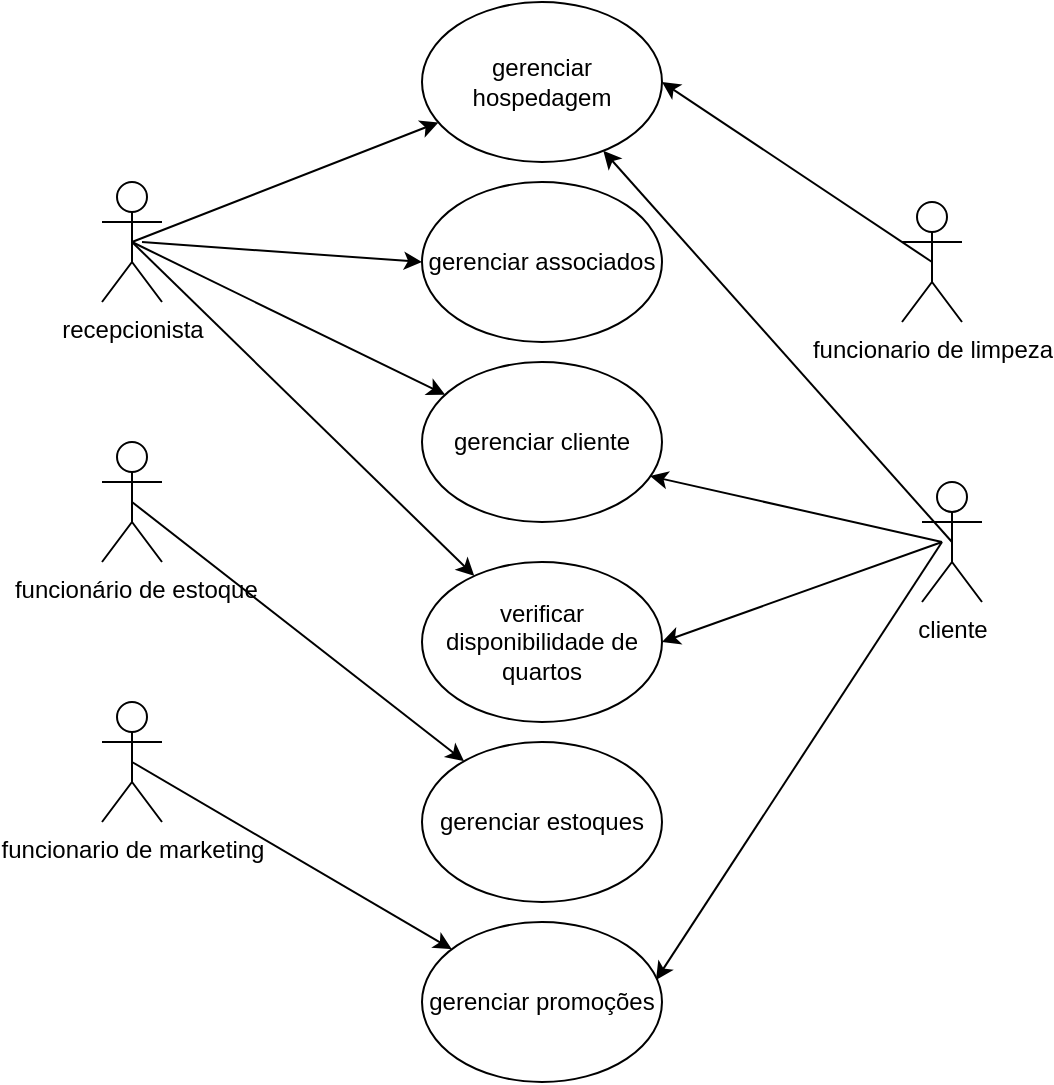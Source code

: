 <mxfile version="26.1.0" pages="7">
  <diagram name="Página-1" id="EpT8Aosr2LsyyhWnhqXl">
    <mxGraphModel dx="1436" dy="772" grid="1" gridSize="10" guides="1" tooltips="1" connect="1" arrows="1" fold="1" page="1" pageScale="1" pageWidth="827" pageHeight="1169" math="0" shadow="0">
      <root>
        <mxCell id="0" />
        <mxCell id="1" parent="0" />
        <mxCell id="xgltXmY7dRwQdFkMqPOD-1" value="&lt;font style=&quot;vertical-align: inherit;&quot;&gt;&lt;font style=&quot;vertical-align: inherit;&quot;&gt;verificar disponibilidade de quartos&lt;/font&gt;&lt;/font&gt;" style="ellipse;whiteSpace=wrap;html=1;" vertex="1" parent="1">
          <mxGeometry x="330" y="400" width="120" height="80" as="geometry" />
        </mxCell>
        <mxCell id="xgltXmY7dRwQdFkMqPOD-2" value="&lt;font style=&quot;vertical-align: inherit;&quot;&gt;&lt;font style=&quot;vertical-align: inherit;&quot;&gt;gerenciar promoções&lt;/font&gt;&lt;/font&gt;" style="ellipse;whiteSpace=wrap;html=1;" vertex="1" parent="1">
          <mxGeometry x="330" y="580" width="120" height="80" as="geometry" />
        </mxCell>
        <mxCell id="xgltXmY7dRwQdFkMqPOD-3" value="&lt;font style=&quot;vertical-align: inherit;&quot;&gt;&lt;font style=&quot;vertical-align: inherit;&quot;&gt;gerenciar estoques&lt;/font&gt;&lt;/font&gt;" style="ellipse;whiteSpace=wrap;html=1;" vertex="1" parent="1">
          <mxGeometry x="330" y="490" width="120" height="80" as="geometry" />
        </mxCell>
        <mxCell id="xgltXmY7dRwQdFkMqPOD-4" value="&lt;font style=&quot;vertical-align: inherit;&quot;&gt;&lt;font style=&quot;vertical-align: inherit;&quot;&gt;gerenciar cliente&lt;/font&gt;&lt;/font&gt;" style="ellipse;whiteSpace=wrap;html=1;" vertex="1" parent="1">
          <mxGeometry x="330" y="300" width="120" height="80" as="geometry" />
        </mxCell>
        <mxCell id="xgltXmY7dRwQdFkMqPOD-5" value="&lt;font style=&quot;vertical-align: inherit;&quot;&gt;&lt;font style=&quot;vertical-align: inherit;&quot;&gt;gerenciar associados&lt;/font&gt;&lt;/font&gt;" style="ellipse;whiteSpace=wrap;html=1;" vertex="1" parent="1">
          <mxGeometry x="330" y="210" width="120" height="80" as="geometry" />
        </mxCell>
        <mxCell id="xgltXmY7dRwQdFkMqPOD-6" value="&lt;font style=&quot;vertical-align: inherit;&quot;&gt;&lt;font style=&quot;vertical-align: inherit;&quot;&gt;gerenciar hospedagem&lt;/font&gt;&lt;/font&gt;" style="ellipse;whiteSpace=wrap;html=1;" vertex="1" parent="1">
          <mxGeometry x="330" y="120" width="120" height="80" as="geometry" />
        </mxCell>
        <mxCell id="xgltXmY7dRwQdFkMqPOD-7" value="&lt;font style=&quot;vertical-align: inherit;&quot;&gt;&lt;font style=&quot;vertical-align: inherit;&quot;&gt;cliente&lt;/font&gt;&lt;/font&gt;" style="shape=umlActor;verticalLabelPosition=bottom;verticalAlign=top;html=1;outlineConnect=0;" vertex="1" parent="1">
          <mxGeometry x="580" y="360" width="30" height="60" as="geometry" />
        </mxCell>
        <mxCell id="xgltXmY7dRwQdFkMqPOD-8" value="&lt;font style=&quot;vertical-align: inherit;&quot;&gt;&lt;font style=&quot;vertical-align: inherit;&quot;&gt;funcionario de limpeza&lt;/font&gt;&lt;/font&gt;" style="shape=umlActor;verticalLabelPosition=bottom;verticalAlign=top;html=1;outlineConnect=0;" vertex="1" parent="1">
          <mxGeometry x="570" y="220" width="30" height="60" as="geometry" />
        </mxCell>
        <mxCell id="xgltXmY7dRwQdFkMqPOD-9" value="&lt;font style=&quot;vertical-align: inherit;&quot;&gt;&lt;font style=&quot;vertical-align: inherit;&quot;&gt;funcionario de marketing&lt;/font&gt;&lt;/font&gt;" style="shape=umlActor;verticalLabelPosition=bottom;verticalAlign=top;html=1;outlineConnect=0;" vertex="1" parent="1">
          <mxGeometry x="170" y="470" width="30" height="60" as="geometry" />
        </mxCell>
        <mxCell id="xgltXmY7dRwQdFkMqPOD-10" value="&lt;font style=&quot;vertical-align: inherit;&quot;&gt;&lt;font style=&quot;vertical-align: inherit;&quot;&gt;&lt;font style=&quot;vertical-align: inherit;&quot;&gt;&lt;font style=&quot;vertical-align: inherit;&quot;&gt;&amp;nbsp;funcionário de estoque&lt;/font&gt;&lt;/font&gt;&lt;/font&gt;&lt;/font&gt;" style="shape=umlActor;verticalLabelPosition=bottom;verticalAlign=top;html=1;outlineConnect=0;" vertex="1" parent="1">
          <mxGeometry x="170" y="340" width="30" height="60" as="geometry" />
        </mxCell>
        <mxCell id="xgltXmY7dRwQdFkMqPOD-11" value="&lt;font style=&quot;vertical-align: inherit;&quot;&gt;&lt;font style=&quot;vertical-align: inherit;&quot;&gt;&lt;font style=&quot;vertical-align: inherit;&quot;&gt;&lt;font style=&quot;vertical-align: inherit;&quot;&gt;recepcionista&lt;/font&gt;&lt;/font&gt;&lt;/font&gt;&lt;/font&gt;" style="shape=umlActor;verticalLabelPosition=bottom;verticalAlign=top;html=1;outlineConnect=0;" vertex="1" parent="1">
          <mxGeometry x="170" y="210" width="30" height="60" as="geometry" />
        </mxCell>
        <mxCell id="xgltXmY7dRwQdFkMqPOD-15" value="" style="endArrow=classic;html=1;rounded=0;exitX=0.5;exitY=0.5;exitDx=0;exitDy=0;exitPerimeter=0;" edge="1" parent="1" source="xgltXmY7dRwQdFkMqPOD-11" target="xgltXmY7dRwQdFkMqPOD-6">
          <mxGeometry width="50" height="50" relative="1" as="geometry">
            <mxPoint x="190" y="240" as="sourcePoint" />
            <mxPoint x="240" y="190" as="targetPoint" />
          </mxGeometry>
        </mxCell>
        <mxCell id="xgltXmY7dRwQdFkMqPOD-16" value="" style="endArrow=classic;html=1;rounded=0;entryX=0;entryY=0.5;entryDx=0;entryDy=0;" edge="1" parent="1" target="xgltXmY7dRwQdFkMqPOD-5">
          <mxGeometry width="50" height="50" relative="1" as="geometry">
            <mxPoint x="190" y="240" as="sourcePoint" />
            <mxPoint x="250" y="210" as="targetPoint" />
          </mxGeometry>
        </mxCell>
        <mxCell id="xgltXmY7dRwQdFkMqPOD-17" value="" style="endArrow=classic;html=1;rounded=0;exitX=0.5;exitY=0.5;exitDx=0;exitDy=0;exitPerimeter=0;" edge="1" parent="1" source="xgltXmY7dRwQdFkMqPOD-11" target="xgltXmY7dRwQdFkMqPOD-4">
          <mxGeometry width="50" height="50" relative="1" as="geometry">
            <mxPoint x="200" y="290" as="sourcePoint" />
            <mxPoint x="270.711" y="240" as="targetPoint" />
          </mxGeometry>
        </mxCell>
        <mxCell id="xgltXmY7dRwQdFkMqPOD-18" value="" style="endArrow=classic;html=1;rounded=0;" edge="1" parent="1" target="xgltXmY7dRwQdFkMqPOD-1">
          <mxGeometry width="50" height="50" relative="1" as="geometry">
            <mxPoint x="185" y="240" as="sourcePoint" />
            <mxPoint x="240" y="190" as="targetPoint" />
          </mxGeometry>
        </mxCell>
        <mxCell id="xgltXmY7dRwQdFkMqPOD-19" value="" style="endArrow=classic;html=1;rounded=0;exitX=0.5;exitY=0.5;exitDx=0;exitDy=0;exitPerimeter=0;" edge="1" parent="1" source="xgltXmY7dRwQdFkMqPOD-10" target="xgltXmY7dRwQdFkMqPOD-3">
          <mxGeometry width="50" height="50" relative="1" as="geometry">
            <mxPoint x="190" y="380" as="sourcePoint" />
            <mxPoint x="240" y="330" as="targetPoint" />
          </mxGeometry>
        </mxCell>
        <mxCell id="xgltXmY7dRwQdFkMqPOD-20" value="" style="endArrow=classic;html=1;rounded=0;exitX=0.5;exitY=0.5;exitDx=0;exitDy=0;exitPerimeter=0;" edge="1" parent="1" source="xgltXmY7dRwQdFkMqPOD-9" target="xgltXmY7dRwQdFkMqPOD-2">
          <mxGeometry width="50" height="50" relative="1" as="geometry">
            <mxPoint x="220" y="520" as="sourcePoint" />
            <mxPoint x="270" y="470" as="targetPoint" />
          </mxGeometry>
        </mxCell>
        <mxCell id="xgltXmY7dRwQdFkMqPOD-21" value="" style="endArrow=classic;html=1;rounded=0;entryX=1;entryY=0.5;entryDx=0;entryDy=0;exitX=0.5;exitY=0.5;exitDx=0;exitDy=0;exitPerimeter=0;" edge="1" parent="1" source="xgltXmY7dRwQdFkMqPOD-8" target="xgltXmY7dRwQdFkMqPOD-6">
          <mxGeometry width="50" height="50" relative="1" as="geometry">
            <mxPoint x="560" y="250" as="sourcePoint" />
            <mxPoint x="610" y="200" as="targetPoint" />
          </mxGeometry>
        </mxCell>
        <mxCell id="xgltXmY7dRwQdFkMqPOD-22" value="" style="endArrow=classic;html=1;rounded=0;exitX=0.5;exitY=0.5;exitDx=0;exitDy=0;exitPerimeter=0;" edge="1" parent="1" source="xgltXmY7dRwQdFkMqPOD-7" target="xgltXmY7dRwQdFkMqPOD-6">
          <mxGeometry width="50" height="50" relative="1" as="geometry">
            <mxPoint x="560" y="390" as="sourcePoint" />
            <mxPoint x="610" y="340" as="targetPoint" />
          </mxGeometry>
        </mxCell>
        <mxCell id="xgltXmY7dRwQdFkMqPOD-23" value="" style="endArrow=classic;html=1;rounded=0;entryX=0.95;entryY=0.713;entryDx=0;entryDy=0;entryPerimeter=0;" edge="1" parent="1" target="xgltXmY7dRwQdFkMqPOD-4">
          <mxGeometry width="50" height="50" relative="1" as="geometry">
            <mxPoint x="590" y="390" as="sourcePoint" />
            <mxPoint x="630" y="360" as="targetPoint" />
          </mxGeometry>
        </mxCell>
        <mxCell id="xgltXmY7dRwQdFkMqPOD-24" value="" style="endArrow=classic;html=1;rounded=0;entryX=1;entryY=0.5;entryDx=0;entryDy=0;" edge="1" parent="1" target="xgltXmY7dRwQdFkMqPOD-1">
          <mxGeometry width="50" height="50" relative="1" as="geometry">
            <mxPoint x="590" y="390" as="sourcePoint" />
            <mxPoint x="610" y="370" as="targetPoint" />
          </mxGeometry>
        </mxCell>
        <mxCell id="xgltXmY7dRwQdFkMqPOD-25" value="" style="endArrow=classic;html=1;rounded=0;entryX=0.975;entryY=0.363;entryDx=0;entryDy=0;entryPerimeter=0;" edge="1" parent="1" target="xgltXmY7dRwQdFkMqPOD-2">
          <mxGeometry width="50" height="50" relative="1" as="geometry">
            <mxPoint x="590" y="390" as="sourcePoint" />
            <mxPoint x="590" y="420" as="targetPoint" />
          </mxGeometry>
        </mxCell>
      </root>
    </mxGraphModel>
  </diagram>
  <diagram id="FOmZim0WAVmZmSkRWXHu" name="Página-2">
    <mxGraphModel dx="1434" dy="772" grid="1" gridSize="10" guides="1" tooltips="1" connect="1" arrows="1" fold="1" page="1" pageScale="1" pageWidth="827" pageHeight="1169" math="0" shadow="0">
      <root>
        <mxCell id="0" />
        <mxCell id="1" parent="0" />
        <mxCell id="WOlz_LaAoplOIxwMCbBx-1" value="Hotel" style="swimlane;fontStyle=0;childLayout=stackLayout;horizontal=1;startSize=26;fillColor=none;horizontalStack=0;resizeParent=1;resizeParentMax=0;resizeLast=0;collapsible=1;marginBottom=0;whiteSpace=wrap;html=1;" vertex="1" parent="1">
          <mxGeometry x="60" y="710" width="140" height="52" as="geometry" />
        </mxCell>
        <mxCell id="WOlz_LaAoplOIxwMCbBx-3" value="Nome: string" style="text;strokeColor=none;fillColor=none;align=left;verticalAlign=top;spacingLeft=4;spacingRight=4;overflow=hidden;rotatable=0;points=[[0,0.5],[1,0.5]];portConstraint=eastwest;whiteSpace=wrap;html=1;" vertex="1" parent="WOlz_LaAoplOIxwMCbBx-1">
          <mxGeometry y="26" width="140" height="26" as="geometry" />
        </mxCell>
        <mxCell id="WOlz_LaAoplOIxwMCbBx-6" value="telefone" style="swimlane;fontStyle=0;childLayout=stackLayout;horizontal=1;startSize=26;fillColor=none;horizontalStack=0;resizeParent=1;resizeParentMax=0;resizeLast=0;collapsible=1;marginBottom=0;whiteSpace=wrap;html=1;" vertex="1" parent="1">
          <mxGeometry x="290" y="600" width="140" height="78" as="geometry" />
        </mxCell>
        <mxCell id="WOlz_LaAoplOIxwMCbBx-7" value="DDD: string" style="text;strokeColor=none;fillColor=none;align=left;verticalAlign=top;spacingLeft=4;spacingRight=4;overflow=hidden;rotatable=0;points=[[0,0.5],[1,0.5]];portConstraint=eastwest;whiteSpace=wrap;html=1;" vertex="1" parent="WOlz_LaAoplOIxwMCbBx-6">
          <mxGeometry y="26" width="140" height="26" as="geometry" />
        </mxCell>
        <mxCell id="WOlz_LaAoplOIxwMCbBx-8" value="numero: string" style="text;strokeColor=none;fillColor=none;align=left;verticalAlign=top;spacingLeft=4;spacingRight=4;overflow=hidden;rotatable=0;points=[[0,0.5],[1,0.5]];portConstraint=eastwest;whiteSpace=wrap;html=1;" vertex="1" parent="WOlz_LaAoplOIxwMCbBx-6">
          <mxGeometry y="52" width="140" height="26" as="geometry" />
        </mxCell>
        <mxCell id="WOlz_LaAoplOIxwMCbBx-10" value="pessoa" style="swimlane;fontStyle=0;childLayout=stackLayout;horizontal=1;startSize=26;fillColor=none;horizontalStack=0;resizeParent=1;resizeParentMax=0;resizeLast=0;collapsible=1;marginBottom=0;whiteSpace=wrap;html=1;" vertex="1" parent="1">
          <mxGeometry x="290" y="740" width="140" height="78" as="geometry" />
        </mxCell>
        <mxCell id="WOlz_LaAoplOIxwMCbBx-11" value="nome: string" style="text;strokeColor=none;fillColor=none;align=left;verticalAlign=top;spacingLeft=4;spacingRight=4;overflow=hidden;rotatable=0;points=[[0,0.5],[1,0.5]];portConstraint=eastwest;whiteSpace=wrap;html=1;" vertex="1" parent="WOlz_LaAoplOIxwMCbBx-10">
          <mxGeometry y="26" width="140" height="26" as="geometry" />
        </mxCell>
        <mxCell id="WOlz_LaAoplOIxwMCbBx-12" value="rg: string" style="text;strokeColor=none;fillColor=none;align=left;verticalAlign=top;spacingLeft=4;spacingRight=4;overflow=hidden;rotatable=0;points=[[0,0.5],[1,0.5]];portConstraint=eastwest;whiteSpace=wrap;html=1;" vertex="1" parent="WOlz_LaAoplOIxwMCbBx-10">
          <mxGeometry y="52" width="140" height="26" as="geometry" />
        </mxCell>
        <mxCell id="WOlz_LaAoplOIxwMCbBx-14" value="" style="endArrow=diamondThin;endFill=0;endSize=24;html=1;rounded=0;exitX=0.721;exitY=1.077;exitDx=0;exitDy=0;exitPerimeter=0;" edge="1" parent="1" source="WOlz_LaAoplOIxwMCbBx-3">
          <mxGeometry width="160" relative="1" as="geometry">
            <mxPoint x="130" y="817" as="sourcePoint" />
            <mxPoint x="290" y="817" as="targetPoint" />
          </mxGeometry>
        </mxCell>
        <mxCell id="WOlz_LaAoplOIxwMCbBx-15" value="1" style="endArrow=open;html=1;endSize=12;startArrow=diamondThin;startSize=14;startFill=0;edgeStyle=orthogonalEdgeStyle;align=left;verticalAlign=bottom;rounded=0;exitX=1;exitY=0;exitDx=0;exitDy=0;entryX=-0.007;entryY=0.154;entryDx=0;entryDy=0;entryPerimeter=0;" edge="1" parent="1" source="WOlz_LaAoplOIxwMCbBx-1" target="WOlz_LaAoplOIxwMCbBx-8">
          <mxGeometry x="-1" y="3" relative="1" as="geometry">
            <mxPoint x="110" y="678" as="sourcePoint" />
            <mxPoint x="270" y="678" as="targetPoint" />
            <Array as="points">
              <mxPoint x="200" y="656" />
            </Array>
          </mxGeometry>
        </mxCell>
        <mxCell id="WOlz_LaAoplOIxwMCbBx-16" value="" style="endArrow=diamondThin;endFill=0;endSize=24;html=1;rounded=0;entryX=0.5;entryY=0;entryDx=0;entryDy=0;" edge="1" parent="1" source="WOlz_LaAoplOIxwMCbBx-8" target="WOlz_LaAoplOIxwMCbBx-10">
          <mxGeometry width="160" relative="1" as="geometry">
            <mxPoint x="330" y="700" as="sourcePoint" />
            <mxPoint x="490" y="700" as="targetPoint" />
          </mxGeometry>
        </mxCell>
        <mxCell id="WOlz_LaAoplOIxwMCbBx-22" value="endereço" style="swimlane;fontStyle=0;childLayout=stackLayout;horizontal=1;startSize=26;fillColor=none;horizontalStack=0;resizeParent=1;resizeParentMax=0;resizeLast=0;collapsible=1;marginBottom=0;whiteSpace=wrap;html=1;" vertex="1" parent="1">
          <mxGeometry x="570" y="660" width="140" height="210" as="geometry" />
        </mxCell>
        <mxCell id="WOlz_LaAoplOIxwMCbBx-23" value="numero" style="text;strokeColor=none;fillColor=none;align=left;verticalAlign=top;spacingLeft=4;spacingRight=4;overflow=hidden;rotatable=0;points=[[0,0.5],[1,0.5]];portConstraint=eastwest;whiteSpace=wrap;html=1;" vertex="1" parent="WOlz_LaAoplOIxwMCbBx-22">
          <mxGeometry y="26" width="140" height="26" as="geometry" />
        </mxCell>
        <mxCell id="WOlz_LaAoplOIxwMCbBx-24" value="complemento" style="text;strokeColor=none;fillColor=none;align=left;verticalAlign=top;spacingLeft=4;spacingRight=4;overflow=hidden;rotatable=0;points=[[0,0.5],[1,0.5]];portConstraint=eastwest;whiteSpace=wrap;html=1;" vertex="1" parent="WOlz_LaAoplOIxwMCbBx-22">
          <mxGeometry y="52" width="140" height="26" as="geometry" />
        </mxCell>
        <mxCell id="WOlz_LaAoplOIxwMCbBx-25" value="bairro&lt;br&gt;&lt;br&gt;cidade&lt;br&gt;&lt;br&gt;cep" style="text;strokeColor=none;fillColor=none;align=left;verticalAlign=top;spacingLeft=4;spacingRight=4;overflow=hidden;rotatable=0;points=[[0,0.5],[1,0.5]];portConstraint=eastwest;whiteSpace=wrap;html=1;" vertex="1" parent="WOlz_LaAoplOIxwMCbBx-22">
          <mxGeometry y="78" width="140" height="132" as="geometry" />
        </mxCell>
        <mxCell id="WOlz_LaAoplOIxwMCbBx-28" value="" style="endArrow=diamondThin;endFill=0;endSize=24;html=1;rounded=0;exitX=-0.029;exitY=0.303;exitDx=0;exitDy=0;exitPerimeter=0;entryX=1;entryY=0.383;entryDx=0;entryDy=0;entryPerimeter=0;" edge="1" parent="1" source="WOlz_LaAoplOIxwMCbBx-25" target="WOlz_LaAoplOIxwMCbBx-11">
          <mxGeometry width="160" relative="1" as="geometry">
            <mxPoint x="430" y="860" as="sourcePoint" />
            <mxPoint x="440" y="780" as="targetPoint" />
          </mxGeometry>
        </mxCell>
        <mxCell id="WOlz_LaAoplOIxwMCbBx-30" value="1" style="endArrow=open;html=1;endSize=12;startArrow=diamondThin;startSize=14;startFill=0;edgeStyle=orthogonalEdgeStyle;align=left;verticalAlign=bottom;rounded=0;entryX=0.25;entryY=0;entryDx=0;entryDy=0;" edge="1" parent="1" target="WOlz_LaAoplOIxwMCbBx-22">
          <mxGeometry x="-1" y="3" relative="1" as="geometry">
            <mxPoint x="110" y="700" as="sourcePoint" />
            <mxPoint x="620" y="520" as="targetPoint" />
            <Array as="points">
              <mxPoint x="110" y="440" />
              <mxPoint x="605" y="440" />
            </Array>
          </mxGeometry>
        </mxCell>
        <mxCell id="WOlz_LaAoplOIxwMCbBx-31" value="cliente" style="swimlane;fontStyle=0;childLayout=stackLayout;horizontal=1;startSize=26;fillColor=none;horizontalStack=0;resizeParent=1;resizeParentMax=0;resizeLast=0;collapsible=1;marginBottom=0;whiteSpace=wrap;html=1;" vertex="1" parent="1">
          <mxGeometry x="60" y="922" width="290" height="80" as="geometry" />
        </mxCell>
        <mxCell id="WOlz_LaAoplOIxwMCbBx-32" value="quantidade ocupações:int" style="text;strokeColor=none;fillColor=none;align=left;verticalAlign=top;spacingLeft=4;spacingRight=4;overflow=hidden;rotatable=0;points=[[0,0.5],[1,0.5]];portConstraint=eastwest;whiteSpace=wrap;html=1;" vertex="1" parent="WOlz_LaAoplOIxwMCbBx-31">
          <mxGeometry y="26" width="290" height="26" as="geometry" />
        </mxCell>
        <mxCell id="WOlz_LaAoplOIxwMCbBx-34" value="calcular ocupações( reserva: list &amp;lt;reserva&amp;gt;): int" style="text;strokeColor=none;fillColor=none;align=left;verticalAlign=top;spacingLeft=4;spacingRight=4;overflow=hidden;rotatable=0;points=[[0,0.5],[1,0.5]];portConstraint=eastwest;whiteSpace=wrap;html=1;" vertex="1" parent="WOlz_LaAoplOIxwMCbBx-31">
          <mxGeometry y="52" width="290" height="28" as="geometry" />
        </mxCell>
        <mxCell id="WOlz_LaAoplOIxwMCbBx-35" value="funcionario" style="swimlane;fontStyle=0;childLayout=stackLayout;horizontal=1;startSize=26;fillColor=none;horizontalStack=0;resizeParent=1;resizeParentMax=0;resizeLast=0;collapsible=1;marginBottom=0;whiteSpace=wrap;html=1;" vertex="1" parent="1">
          <mxGeometry x="450" y="922" width="140" height="52" as="geometry" />
        </mxCell>
        <mxCell id="WOlz_LaAoplOIxwMCbBx-36" value="setor: string" style="text;strokeColor=none;fillColor=none;align=left;verticalAlign=top;spacingLeft=4;spacingRight=4;overflow=hidden;rotatable=0;points=[[0,0.5],[1,0.5]];portConstraint=eastwest;whiteSpace=wrap;html=1;" vertex="1" parent="WOlz_LaAoplOIxwMCbBx-35">
          <mxGeometry y="26" width="140" height="26" as="geometry" />
        </mxCell>
        <mxCell id="WOlz_LaAoplOIxwMCbBx-42" value="" style="strokeWidth=2;html=1;shape=mxgraph.flowchart.annotation_2;align=left;labelPosition=right;pointerEvents=1;rotation=90;" vertex="1" parent="1">
          <mxGeometry x="307.27" y="728.53" width="104.1" height="282.94" as="geometry" />
        </mxCell>
        <mxCell id="WOlz_LaAoplOIxwMCbBx-43" value="reserva" style="swimlane;fontStyle=0;childLayout=stackLayout;horizontal=1;startSize=26;fillColor=none;horizontalStack=0;resizeParent=1;resizeParentMax=0;resizeLast=0;collapsible=1;marginBottom=0;whiteSpace=wrap;html=1;" vertex="1" parent="1">
          <mxGeometry x="135" y="1110" width="140" height="52" as="geometry" />
        </mxCell>
        <mxCell id="WOlz_LaAoplOIxwMCbBx-44" value="data: date" style="text;strokeColor=none;fillColor=none;align=left;verticalAlign=top;spacingLeft=4;spacingRight=4;overflow=hidden;rotatable=0;points=[[0,0.5],[1,0.5]];portConstraint=eastwest;whiteSpace=wrap;html=1;" vertex="1" parent="WOlz_LaAoplOIxwMCbBx-43">
          <mxGeometry y="26" width="140" height="26" as="geometry" />
        </mxCell>
        <mxCell id="WOlz_LaAoplOIxwMCbBx-47" value="quarto" style="swimlane;fontStyle=0;childLayout=stackLayout;horizontal=1;startSize=26;fillColor=none;horizontalStack=0;resizeParent=1;resizeParentMax=0;resizeLast=0;collapsible=1;marginBottom=0;whiteSpace=wrap;html=1;" vertex="1" parent="1">
          <mxGeometry x="410" y="1080" width="160" height="104" as="geometry" />
        </mxCell>
        <mxCell id="WOlz_LaAoplOIxwMCbBx-48" value="tipo: string" style="text;strokeColor=none;fillColor=none;align=left;verticalAlign=top;spacingLeft=4;spacingRight=4;overflow=hidden;rotatable=0;points=[[0,0.5],[1,0.5]];portConstraint=eastwest;whiteSpace=wrap;html=1;" vertex="1" parent="WOlz_LaAoplOIxwMCbBx-47">
          <mxGeometry y="26" width="160" height="26" as="geometry" />
        </mxCell>
        <mxCell id="WOlz_LaAoplOIxwMCbBx-49" value="esta ocupado: boolean" style="text;strokeColor=none;fillColor=none;align=left;verticalAlign=top;spacingLeft=4;spacingRight=4;overflow=hidden;rotatable=0;points=[[0,0.5],[1,0.5]];portConstraint=eastwest;whiteSpace=wrap;html=1;" vertex="1" parent="WOlz_LaAoplOIxwMCbBx-47">
          <mxGeometry y="52" width="160" height="26" as="geometry" />
        </mxCell>
        <mxCell id="WOlz_LaAoplOIxwMCbBx-50" value="numero do quarto: string" style="text;strokeColor=none;fillColor=none;align=left;verticalAlign=top;spacingLeft=4;spacingRight=4;overflow=hidden;rotatable=0;points=[[0,0.5],[1,0.5]];portConstraint=eastwest;whiteSpace=wrap;html=1;" vertex="1" parent="WOlz_LaAoplOIxwMCbBx-47">
          <mxGeometry y="78" width="160" height="26" as="geometry" />
        </mxCell>
        <mxCell id="WOlz_LaAoplOIxwMCbBx-51" value="cama" style="swimlane;fontStyle=0;childLayout=stackLayout;horizontal=1;startSize=26;fillColor=none;horizontalStack=0;resizeParent=1;resizeParentMax=0;resizeLast=0;collapsible=1;marginBottom=0;whiteSpace=wrap;html=1;" vertex="1" parent="1">
          <mxGeometry x="630" y="1006" width="140" height="52" as="geometry" />
        </mxCell>
        <mxCell id="WOlz_LaAoplOIxwMCbBx-52" value="tipo: string" style="text;strokeColor=none;fillColor=none;align=left;verticalAlign=top;spacingLeft=4;spacingRight=4;overflow=hidden;rotatable=0;points=[[0,0.5],[1,0.5]];portConstraint=eastwest;whiteSpace=wrap;html=1;" vertex="1" parent="WOlz_LaAoplOIxwMCbBx-51">
          <mxGeometry y="26" width="140" height="26" as="geometry" />
        </mxCell>
        <mxCell id="WOlz_LaAoplOIxwMCbBx-55" value="" style="endArrow=none;html=1;rounded=0;entryX=0.483;entryY=1.071;entryDx=0;entryDy=0;entryPerimeter=0;" edge="1" parent="1" target="WOlz_LaAoplOIxwMCbBx-34">
          <mxGeometry width="50" height="50" relative="1" as="geometry">
            <mxPoint x="200" y="1110" as="sourcePoint" />
            <mxPoint x="250" y="1060" as="targetPoint" />
          </mxGeometry>
        </mxCell>
        <mxCell id="WOlz_LaAoplOIxwMCbBx-56" value="" style="endArrow=none;html=1;rounded=0;entryX=0.257;entryY=1.192;entryDx=0;entryDy=0;entryPerimeter=0;" edge="1" parent="1" target="WOlz_LaAoplOIxwMCbBx-36">
          <mxGeometry width="50" height="50" relative="1" as="geometry">
            <mxPoint x="200" y="1110" as="sourcePoint" />
            <mxPoint x="250" y="1060" as="targetPoint" />
          </mxGeometry>
        </mxCell>
        <mxCell id="WOlz_LaAoplOIxwMCbBx-57" value="" style="endArrow=open;endFill=1;endSize=12;html=1;rounded=0;" edge="1" parent="1">
          <mxGeometry width="160" relative="1" as="geometry">
            <mxPoint x="270" y="1140" as="sourcePoint" />
            <mxPoint x="410" y="1140" as="targetPoint" />
          </mxGeometry>
        </mxCell>
        <mxCell id="WOlz_LaAoplOIxwMCbBx-58" value="1" style="endArrow=open;html=1;endSize=12;startArrow=diamondThin;startSize=14;startFill=0;edgeStyle=orthogonalEdgeStyle;align=left;verticalAlign=bottom;rounded=0;entryX=0.643;entryY=1.154;entryDx=0;entryDy=0;entryPerimeter=0;" edge="1" parent="1" target="WOlz_LaAoplOIxwMCbBx-52">
          <mxGeometry x="-1" y="3" relative="1" as="geometry">
            <mxPoint x="570" y="1140" as="sourcePoint" />
            <mxPoint x="730" y="1140" as="targetPoint" />
            <Array as="points">
              <mxPoint x="700" y="1140" />
              <mxPoint x="700" y="1080" />
              <mxPoint x="720" y="1080" />
            </Array>
          </mxGeometry>
        </mxCell>
        <mxCell id="WOlz_LaAoplOIxwMCbBx-60" value="1" style="endArrow=open;html=1;endSize=12;startArrow=diamondThin;startSize=14;startFill=1;edgeStyle=orthogonalEdgeStyle;align=left;verticalAlign=bottom;rounded=0;entryX=0;entryY=0.5;entryDx=0;entryDy=0;" edge="1" parent="1" target="WOlz_LaAoplOIxwMCbBx-44">
          <mxGeometry x="-1" y="3" relative="1" as="geometry">
            <mxPoint x="50" y="740" as="sourcePoint" />
            <mxPoint x="190" y="1220" as="targetPoint" />
            <Array as="points">
              <mxPoint x="50" y="741" />
              <mxPoint x="31" y="741" />
              <mxPoint x="31" y="1149" />
            </Array>
          </mxGeometry>
        </mxCell>
      </root>
    </mxGraphModel>
  </diagram>
  <diagram id="EcgVOhdQ4wKENzM1XVp5" name="Página-3">
    <mxGraphModel dx="2261" dy="772" grid="1" gridSize="10" guides="1" tooltips="1" connect="1" arrows="1" fold="1" page="1" pageScale="1" pageWidth="827" pageHeight="1169" math="0" shadow="0">
      <root>
        <mxCell id="0" />
        <mxCell id="1" parent="0" />
        <mxCell id="imREqpdqiX9NeWrvD4KG-60" value="" style="group;labelBackgroundColor=none;fontColor=#393C56;" vertex="1" connectable="0" parent="1">
          <mxGeometry x="-130" y="40" width="870" height="510" as="geometry" />
        </mxCell>
        <mxCell id="imREqpdqiX9NeWrvD4KG-1" value="secretaria" style="shape=umlActor;verticalLabelPosition=bottom;verticalAlign=top;html=1;outlineConnect=0;labelBackgroundColor=none;fillColor=#F2CC8F;strokeColor=#E07A5F;fontColor=#393C56;" vertex="1" parent="imREqpdqiX9NeWrvD4KG-60">
          <mxGeometry y="13.077" width="43.866" height="78.462" as="geometry" />
        </mxCell>
        <mxCell id="imREqpdqiX9NeWrvD4KG-2" value="" style="endArrow=none;dashed=1;html=1;rounded=0;labelBackgroundColor=none;strokeColor=#E07A5F;fontColor=default;" edge="1" parent="imREqpdqiX9NeWrvD4KG-60">
          <mxGeometry width="50" height="50" relative="1" as="geometry">
            <mxPoint x="14.622" y="156.923" as="sourcePoint" />
            <mxPoint x="14.622" y="117.692" as="targetPoint" />
          </mxGeometry>
        </mxCell>
        <mxCell id="imREqpdqiX9NeWrvD4KG-3" value="" style="swimlane;startSize=0;labelBackgroundColor=none;fillColor=#F2CC8F;strokeColor=#E07A5F;fontColor=#393C56;" vertex="1" parent="imREqpdqiX9NeWrvD4KG-60">
          <mxGeometry x="14.622" y="156.923" width="14.622" height="261.538" as="geometry" />
        </mxCell>
        <mxCell id="imREqpdqiX9NeWrvD4KG-4" value="" style="endArrow=classic;html=1;rounded=0;labelBackgroundColor=none;strokeColor=#E07A5F;fontColor=default;" edge="1" parent="imREqpdqiX9NeWrvD4KG-60">
          <mxGeometry width="50" height="50" relative="1" as="geometry">
            <mxPoint x="29.244" y="156.923" as="sourcePoint" />
            <mxPoint x="219.328" y="156.923" as="targetPoint" />
          </mxGeometry>
        </mxCell>
        <mxCell id="imREqpdqiX9NeWrvD4KG-5" value="" style="endArrow=classic;html=1;rounded=0;entryX=0;entryY=0.25;entryDx=0;entryDy=0;labelBackgroundColor=none;strokeColor=#E07A5F;fontColor=default;" edge="1" parent="imREqpdqiX9NeWrvD4KG-60" target="imREqpdqiX9NeWrvD4KG-22">
          <mxGeometry width="50" height="50" relative="1" as="geometry">
            <mxPoint x="29.244" y="313.846" as="sourcePoint" />
            <mxPoint x="204.706" y="313.846" as="targetPoint" />
          </mxGeometry>
        </mxCell>
        <mxCell id="imREqpdqiX9NeWrvD4KG-6" value="" style="swimlane;startSize=0;labelBackgroundColor=none;fillColor=#F2CC8F;strokeColor=#E07A5F;fontColor=#393C56;" vertex="1" parent="imREqpdqiX9NeWrvD4KG-60">
          <mxGeometry x="219.328" y="156.923" width="14.622" height="117.692" as="geometry" />
        </mxCell>
        <mxCell id="imREqpdqiX9NeWrvD4KG-7" value="" style="endArrow=classic;html=1;rounded=0;labelBackgroundColor=none;strokeColor=#E07A5F;fontColor=default;" edge="1" parent="imREqpdqiX9NeWrvD4KG-60">
          <mxGeometry width="50" height="50" relative="1" as="geometry">
            <mxPoint x="233.95" y="183.077" as="sourcePoint" />
            <mxPoint x="409.412" y="183.077" as="targetPoint" />
            <Array as="points">
              <mxPoint x="321.681" y="183.077" />
            </Array>
          </mxGeometry>
        </mxCell>
        <mxCell id="imREqpdqiX9NeWrvD4KG-8" value="" style="swimlane;startSize=0;labelBackgroundColor=none;fillColor=#F2CC8F;strokeColor=#E07A5F;fontColor=#393C56;" vertex="1" parent="imREqpdqiX9NeWrvD4KG-60">
          <mxGeometry x="409.412" y="183.077" width="14.622" height="78.462" as="geometry" />
        </mxCell>
        <mxCell id="imREqpdqiX9NeWrvD4KG-9" value="" style="endArrow=none;dashed=1;html=1;rounded=0;exitX=1.4;exitY=0.889;exitDx=0;exitDy=0;exitPerimeter=0;labelBackgroundColor=none;strokeColor=#E07A5F;fontColor=default;" edge="1" parent="imREqpdqiX9NeWrvD4KG-60" source="imREqpdqiX9NeWrvD4KG-6">
          <mxGeometry width="50" height="50" relative="1" as="geometry">
            <mxPoint x="336.303" y="326.923" as="sourcePoint" />
            <mxPoint x="409.412" y="261.538" as="targetPoint" />
          </mxGeometry>
        </mxCell>
        <mxCell id="imREqpdqiX9NeWrvD4KG-10" value="" style="shape=umlBoundary;whiteSpace=wrap;html=1;labelBackgroundColor=none;fillColor=#F2CC8F;strokeColor=#E07A5F;fontColor=#393C56;" vertex="1" parent="imREqpdqiX9NeWrvD4KG-60">
          <mxGeometry x="175.462" width="73.109" height="52.308" as="geometry" />
        </mxCell>
        <mxCell id="imREqpdqiX9NeWrvD4KG-15" value="" style="endArrow=classic;html=1;rounded=0;exitX=1.2;exitY=0.383;exitDx=0;exitDy=0;exitPerimeter=0;entryX=0;entryY=0.25;entryDx=0;entryDy=0;labelBackgroundColor=none;strokeColor=#E07A5F;fontColor=default;" edge="1" parent="imREqpdqiX9NeWrvD4KG-60" source="imREqpdqiX9NeWrvD4KG-8" target="imREqpdqiX9NeWrvD4KG-29">
          <mxGeometry width="50" height="50" relative="1" as="geometry">
            <mxPoint x="555.63" y="274.615" as="sourcePoint" />
            <mxPoint x="628.739" y="209.231" as="targetPoint" />
          </mxGeometry>
        </mxCell>
        <mxCell id="imREqpdqiX9NeWrvD4KG-16" value="" style="endArrow=none;dashed=1;html=1;dashPattern=1 3;strokeWidth=2;rounded=0;exitX=1.2;exitY=0.867;exitDx=0;exitDy=0;exitPerimeter=0;entryX=0;entryY=1;entryDx=0;entryDy=0;labelBackgroundColor=none;strokeColor=#E07A5F;fontColor=default;" edge="1" parent="imREqpdqiX9NeWrvD4KG-60" source="imREqpdqiX9NeWrvD4KG-8" target="imREqpdqiX9NeWrvD4KG-29">
          <mxGeometry width="50" height="50" relative="1" as="geometry">
            <mxPoint x="555.63" y="313.846" as="sourcePoint" />
            <mxPoint x="628.739" y="248.462" as="targetPoint" />
          </mxGeometry>
        </mxCell>
        <mxCell id="imREqpdqiX9NeWrvD4KG-18" value="" style="endArrow=none;dashed=1;html=1;dashPattern=1 3;strokeWidth=2;rounded=0;labelBackgroundColor=none;strokeColor=#E07A5F;fontColor=default;" edge="1" parent="imREqpdqiX9NeWrvD4KG-60">
          <mxGeometry width="50" height="50" relative="1" as="geometry">
            <mxPoint x="810.782" y="196.154" as="sourcePoint" />
            <mxPoint x="810.782" y="143.846" as="targetPoint" />
          </mxGeometry>
        </mxCell>
        <mxCell id="imREqpdqiX9NeWrvD4KG-19" value="" style="endArrow=none;dashed=1;html=1;dashPattern=1 3;strokeWidth=2;rounded=0;labelBackgroundColor=none;strokeColor=#E07A5F;fontColor=default;" edge="1" parent="imREqpdqiX9NeWrvD4KG-60">
          <mxGeometry width="50" height="50" relative="1" as="geometry">
            <mxPoint x="818.824" y="438.077" as="sourcePoint" />
            <mxPoint x="818.824" y="241.923" as="targetPoint" />
          </mxGeometry>
        </mxCell>
        <mxCell id="imREqpdqiX9NeWrvD4KG-20" value="agenda DAO" style="text;html=1;align=center;verticalAlign=middle;whiteSpace=wrap;rounded=0;labelBackgroundColor=none;fontColor=#393C56;" vertex="1" parent="imREqpdqiX9NeWrvD4KG-60">
          <mxGeometry x="753.025" y="117.692" width="116.975" height="39.231" as="geometry" />
        </mxCell>
        <mxCell id="imREqpdqiX9NeWrvD4KG-21" value="" style="endArrow=none;html=1;rounded=0;labelBackgroundColor=none;strokeColor=#E07A5F;fontColor=default;" edge="1" parent="imREqpdqiX9NeWrvD4KG-60">
          <mxGeometry width="50" height="50" relative="1" as="geometry">
            <mxPoint x="233.95" y="287.692" as="sourcePoint" />
            <mxPoint x="233.95" y="274.615" as="targetPoint" />
          </mxGeometry>
        </mxCell>
        <mxCell id="imREqpdqiX9NeWrvD4KG-22" value="" style="swimlane;startSize=0;labelBackgroundColor=none;fillColor=#F2CC8F;strokeColor=#E07A5F;fontColor=#393C56;" vertex="1" parent="imREqpdqiX9NeWrvD4KG-60">
          <mxGeometry x="219.328" y="287.692" width="14.622" height="117.692" as="geometry" />
        </mxCell>
        <mxCell id="imREqpdqiX9NeWrvD4KG-23" value="" style="endArrow=none;dashed=1;html=1;dashPattern=1 3;strokeWidth=2;rounded=0;labelBackgroundColor=none;strokeColor=#E07A5F;fontColor=default;" edge="1" parent="imREqpdqiX9NeWrvD4KG-60">
          <mxGeometry width="50" height="50" relative="1" as="geometry">
            <mxPoint x="29.244" y="496.923" as="sourcePoint" />
            <mxPoint x="29.244" y="418.462" as="targetPoint" />
          </mxGeometry>
        </mxCell>
        <mxCell id="imREqpdqiX9NeWrvD4KG-24" value="" style="endArrow=none;dashed=1;html=1;dashPattern=1 3;strokeWidth=2;rounded=0;labelBackgroundColor=none;strokeColor=#E07A5F;fontColor=default;" edge="1" parent="imREqpdqiX9NeWrvD4KG-60">
          <mxGeometry width="50" height="50" relative="1" as="geometry">
            <mxPoint x="233.95" y="496.923" as="sourcePoint" />
            <mxPoint x="233.95" y="405.385" as="targetPoint" />
          </mxGeometry>
        </mxCell>
        <mxCell id="imREqpdqiX9NeWrvD4KG-25" value="" style="swimlane;startSize=0;labelBackgroundColor=none;fillColor=#F2CC8F;strokeColor=#E07A5F;fontColor=#393C56;" vertex="1" parent="imREqpdqiX9NeWrvD4KG-60">
          <mxGeometry x="409.412" y="300.769" width="14.622" height="91.538" as="geometry" />
        </mxCell>
        <mxCell id="imREqpdqiX9NeWrvD4KG-26" value="" style="endArrow=classic;html=1;rounded=0;entryX=-0.1;entryY=0.114;entryDx=0;entryDy=0;entryPerimeter=0;labelBackgroundColor=none;strokeColor=#E07A5F;fontColor=default;" edge="1" parent="imREqpdqiX9NeWrvD4KG-60" target="imREqpdqiX9NeWrvD4KG-25">
          <mxGeometry width="50" height="50" relative="1" as="geometry">
            <mxPoint x="233.95" y="313.846" as="sourcePoint" />
            <mxPoint x="307.059" y="248.462" as="targetPoint" />
          </mxGeometry>
        </mxCell>
        <mxCell id="imREqpdqiX9NeWrvD4KG-27" value="" style="endArrow=none;dashed=1;html=1;dashPattern=1 3;strokeWidth=2;rounded=0;exitX=1.2;exitY=0.833;exitDx=0;exitDy=0;exitPerimeter=0;entryX=0.2;entryY=0.9;entryDx=0;entryDy=0;entryPerimeter=0;labelBackgroundColor=none;strokeColor=#E07A5F;fontColor=default;" edge="1" parent="imREqpdqiX9NeWrvD4KG-60" source="imREqpdqiX9NeWrvD4KG-22" target="imREqpdqiX9NeWrvD4KG-25">
          <mxGeometry width="50" height="50" relative="1" as="geometry">
            <mxPoint x="336.303" y="444.615" as="sourcePoint" />
            <mxPoint x="409.412" y="379.231" as="targetPoint" />
          </mxGeometry>
        </mxCell>
        <mxCell id="imREqpdqiX9NeWrvD4KG-29" value="" style="swimlane;startSize=0;labelBackgroundColor=none;fillColor=#F2CC8F;strokeColor=#E07A5F;fontColor=#393C56;" vertex="1" parent="imREqpdqiX9NeWrvD4KG-60">
          <mxGeometry x="804.202" y="196.154" width="14.622" height="52.308" as="geometry" />
        </mxCell>
        <mxCell id="imREqpdqiX9NeWrvD4KG-36" value="" style="endArrow=none;dashed=1;html=1;dashPattern=1 3;strokeWidth=2;rounded=0;labelBackgroundColor=none;strokeColor=#E07A5F;fontColor=default;" edge="1" parent="imREqpdqiX9NeWrvD4KG-60">
          <mxGeometry width="50" height="50" relative="1" as="geometry">
            <mxPoint x="424.034" y="313.846" as="sourcePoint" />
            <mxPoint x="614.118" y="313.846" as="targetPoint" />
          </mxGeometry>
        </mxCell>
        <mxCell id="imREqpdqiX9NeWrvD4KG-37" value="" style="swimlane;startSize=0;fillColor=#F2CC8F;strokeColor=#E07A5F;labelBackgroundColor=none;fontColor=#393C56;" vertex="1" parent="imREqpdqiX9NeWrvD4KG-60">
          <mxGeometry x="614.118" y="287.692" width="160.84" height="52.308" as="geometry" />
        </mxCell>
        <mxCell id="imREqpdqiX9NeWrvD4KG-38" value="consulta" style="text;html=1;align=center;verticalAlign=middle;whiteSpace=wrap;rounded=0;labelBackgroundColor=none;fontColor=#393C56;" vertex="1" parent="imREqpdqiX9NeWrvD4KG-37">
          <mxGeometry x="29.244" y="6.538" width="87.731" height="39.231" as="geometry" />
        </mxCell>
        <mxCell id="imREqpdqiX9NeWrvD4KG-39" value="" style="swimlane;startSize=0;labelBackgroundColor=none;fillColor=#F2CC8F;strokeColor=#E07A5F;fontColor=#393C56;" vertex="1" parent="imREqpdqiX9NeWrvD4KG-60">
          <mxGeometry x="701.849" y="340" width="14.622" height="26.154" as="geometry" />
        </mxCell>
        <mxCell id="imREqpdqiX9NeWrvD4KG-40" value="" style="endArrow=none;dashed=1;html=1;dashPattern=1 3;strokeWidth=2;rounded=0;exitX=1;exitY=0.75;exitDx=0;exitDy=0;labelBackgroundColor=none;strokeColor=#E07A5F;fontColor=default;" edge="1" parent="imREqpdqiX9NeWrvD4KG-60" source="imREqpdqiX9NeWrvD4KG-25">
          <mxGeometry width="50" height="50" relative="1" as="geometry">
            <mxPoint x="628.739" y="431.538" as="sourcePoint" />
            <mxPoint x="701.849" y="366.154" as="targetPoint" />
          </mxGeometry>
        </mxCell>
        <mxCell id="imREqpdqiX9NeWrvD4KG-41" value="" style="endArrow=none;dashed=1;html=1;dashPattern=1 3;strokeWidth=2;rounded=0;labelBackgroundColor=none;strokeColor=#E07A5F;fontColor=default;" edge="1" parent="imREqpdqiX9NeWrvD4KG-60">
          <mxGeometry width="50" height="50" relative="1" as="geometry">
            <mxPoint x="716.471" y="496.923" as="sourcePoint" />
            <mxPoint x="716.471" y="366.154" as="targetPoint" />
          </mxGeometry>
        </mxCell>
        <mxCell id="imREqpdqiX9NeWrvD4KG-42" value="" style="endArrow=none;dashed=1;html=1;dashPattern=1 3;strokeWidth=2;rounded=0;labelBackgroundColor=none;strokeColor=#E07A5F;fontColor=default;" edge="1" parent="imREqpdqiX9NeWrvD4KG-60">
          <mxGeometry width="50" height="50" relative="1" as="geometry">
            <mxPoint x="424.034" y="510.0" as="sourcePoint" />
            <mxPoint x="424.034" y="392.308" as="targetPoint" />
          </mxGeometry>
        </mxCell>
        <mxCell id="imREqpdqiX9NeWrvD4KG-43" value="1:informa nome paciente" style="text;html=1;align=center;verticalAlign=middle;whiteSpace=wrap;rounded=0;labelBackgroundColor=none;fontColor=#393C56;" vertex="1" parent="imREqpdqiX9NeWrvD4KG-60">
          <mxGeometry x="35.092" y="117.692" width="184.235" height="39.231" as="geometry" />
        </mxCell>
        <mxCell id="imREqpdqiX9NeWrvD4KG-45" value="1.1:busca paciente(nome)" style="text;html=1;align=center;verticalAlign=middle;whiteSpace=wrap;rounded=0;labelBackgroundColor=none;fontColor=#393C56;" vertex="1" parent="imREqpdqiX9NeWrvD4KG-60">
          <mxGeometry x="233.95" y="143.846" width="182.773" height="39.231" as="geometry" />
        </mxCell>
        <mxCell id="imREqpdqiX9NeWrvD4KG-46" value="1.1.1: getnome()" style="text;html=1;align=center;verticalAlign=middle;whiteSpace=wrap;rounded=0;labelBackgroundColor=none;fontColor=#393C56;" vertex="1" parent="imREqpdqiX9NeWrvD4KG-60">
          <mxGeometry x="511.765" y="170" width="160.84" height="39.231" as="geometry" />
        </mxCell>
        <mxCell id="imREqpdqiX9NeWrvD4KG-47" value="paciente valido" style="text;html=1;align=center;verticalAlign=middle;whiteSpace=wrap;rounded=0;labelBackgroundColor=none;fontColor=#393C56;" vertex="1" parent="imREqpdqiX9NeWrvD4KG-60">
          <mxGeometry x="502.992" y="209.231" width="146.218" height="39.231" as="geometry" />
        </mxCell>
        <mxCell id="imREqpdqiX9NeWrvD4KG-48" value="exibe confirmação" style="text;html=1;align=center;verticalAlign=middle;whiteSpace=wrap;rounded=0;labelBackgroundColor=none;fontColor=#393C56;" vertex="1" parent="imREqpdqiX9NeWrvD4KG-60">
          <mxGeometry x="248.571" y="222.308" width="146.218" height="39.231" as="geometry" />
        </mxCell>
        <mxCell id="imREqpdqiX9NeWrvD4KG-49" value="2: informa data e hora ()" style="text;html=1;align=center;verticalAlign=middle;whiteSpace=wrap;rounded=0;labelBackgroundColor=none;fontColor=#393C56;" vertex="1" parent="imREqpdqiX9NeWrvD4KG-60">
          <mxGeometry x="14.622" y="287.692" width="219.328" height="39.231" as="geometry" />
        </mxCell>
        <mxCell id="imREqpdqiX9NeWrvD4KG-50" value="add consulta ( data, hora)" style="text;html=1;align=center;verticalAlign=middle;whiteSpace=wrap;rounded=0;labelBackgroundColor=none;fontColor=#393C56;" vertex="1" parent="imREqpdqiX9NeWrvD4KG-60">
          <mxGeometry x="219.328" y="268.077" width="219.328" height="39.231" as="geometry" />
        </mxCell>
        <mxCell id="imREqpdqiX9NeWrvD4KG-52" value="2.1.1: consulta(consulta c)" style="text;html=1;align=center;verticalAlign=middle;whiteSpace=wrap;rounded=0;labelBackgroundColor=none;fontColor=#393C56;" vertex="1" parent="imREqpdqiX9NeWrvD4KG-60">
          <mxGeometry x="438.655" y="268.077" width="175.462" height="39.231" as="geometry" />
        </mxCell>
        <mxCell id="imREqpdqiX9NeWrvD4KG-53" value="consulta criada" style="text;html=1;align=center;verticalAlign=middle;whiteSpace=wrap;rounded=0;labelBackgroundColor=none;fontColor=#393C56;" vertex="1" parent="imREqpdqiX9NeWrvD4KG-60">
          <mxGeometry x="453.277" y="326.923" width="146.218" height="39.231" as="geometry" />
        </mxCell>
        <mxCell id="imREqpdqiX9NeWrvD4KG-54" value="" style="endArrow=none;dashed=1;html=1;dashPattern=1 3;strokeWidth=2;rounded=0;labelBackgroundColor=none;strokeColor=#E07A5F;fontColor=default;" edge="1" parent="imREqpdqiX9NeWrvD4KG-60">
          <mxGeometry width="50" height="50" relative="1" as="geometry">
            <mxPoint x="416.723" y="183.077" as="sourcePoint" />
            <mxPoint x="416.723" y="104.615" as="targetPoint" />
          </mxGeometry>
        </mxCell>
        <mxCell id="imREqpdqiX9NeWrvD4KG-55" value="" style="endArrow=none;dashed=1;html=1;dashPattern=1 3;strokeWidth=2;rounded=0;labelBackgroundColor=none;strokeColor=#E07A5F;fontColor=default;" edge="1" parent="imREqpdqiX9NeWrvD4KG-60">
          <mxGeometry width="50" height="50" relative="1" as="geometry">
            <mxPoint x="219.328" y="156.923" as="sourcePoint" />
            <mxPoint x="219.328" y="91.538" as="targetPoint" />
          </mxGeometry>
        </mxCell>
        <mxCell id="imREqpdqiX9NeWrvD4KG-56" value="agenda: consulta" style="text;html=1;align=center;verticalAlign=middle;whiteSpace=wrap;rounded=0;labelBackgroundColor=none;fontColor=#393C56;" vertex="1" parent="imREqpdqiX9NeWrvD4KG-60">
          <mxGeometry x="138.908" y="52.308" width="146.218" height="39.231" as="geometry" />
        </mxCell>
        <mxCell id="imREqpdqiX9NeWrvD4KG-57" value="" style="ellipse;shape=umlControl;whiteSpace=wrap;html=1;labelBackgroundColor=none;fillColor=#F2CC8F;strokeColor=#E07A5F;fontColor=#393C56;" vertex="1" parent="imREqpdqiX9NeWrvD4KG-60">
          <mxGeometry x="394.79" y="13.077" width="58.487" height="65.385" as="geometry" />
        </mxCell>
        <mxCell id="imREqpdqiX9NeWrvD4KG-58" value="" style="ellipse;shape=umlEntity;whiteSpace=wrap;html=1;labelBackgroundColor=none;fillColor=#F2CC8F;strokeColor=#E07A5F;fontColor=#393C56;" vertex="1" parent="imREqpdqiX9NeWrvD4KG-60">
          <mxGeometry x="782.269" y="65.385" width="58.487" height="52.308" as="geometry" />
        </mxCell>
        <mxCell id="imREqpdqiX9NeWrvD4KG-59" value="agenda controller" style="text;html=1;align=center;verticalAlign=middle;whiteSpace=wrap;rounded=0;labelBackgroundColor=none;fontColor=#393C56;" vertex="1" parent="imREqpdqiX9NeWrvD4KG-60">
          <mxGeometry x="356.773" y="78.462" width="146.218" height="39.231" as="geometry" />
        </mxCell>
      </root>
    </mxGraphModel>
  </diagram>
  <diagram id="1G14Hb29Q8EolzQFNlj6" name="Página-4">
    <mxGraphModel dx="1436" dy="772" grid="1" gridSize="10" guides="1" tooltips="1" connect="1" arrows="1" fold="1" page="1" pageScale="1" pageWidth="827" pageHeight="1169" math="0" shadow="0">
      <root>
        <mxCell id="0" />
        <mxCell id="1" parent="0" />
        <mxCell id="lgF2RaCEhZ4bSj-UWAdX-7" value="dispatch" style="html=1;verticalAlign=bottom;startArrow=oval;startFill=1;endArrow=block;startSize=8;curved=0;rounded=0;" edge="1" parent="1" target="lgF2RaCEhZ4bSj-UWAdX-8">
          <mxGeometry width="60" relative="1" as="geometry">
            <mxPoint x="60" y="210" as="sourcePoint" />
            <mxPoint x="120" y="210" as="targetPoint" />
          </mxGeometry>
        </mxCell>
        <mxCell id="lgF2RaCEhZ4bSj-UWAdX-8" value="solicita conta" style="rounded=0;whiteSpace=wrap;html=1;" vertex="1" parent="1">
          <mxGeometry x="120" y="180" width="120" height="60" as="geometry" />
        </mxCell>
        <mxCell id="lgF2RaCEhZ4bSj-UWAdX-9" value="" style="endArrow=classic;html=1;rounded=0;" edge="1" parent="1" target="lgF2RaCEhZ4bSj-UWAdX-10">
          <mxGeometry width="50" height="50" relative="1" as="geometry">
            <mxPoint x="240" y="210" as="sourcePoint" />
            <mxPoint x="340" y="210" as="targetPoint" />
          </mxGeometry>
        </mxCell>
        <mxCell id="lgF2RaCEhZ4bSj-UWAdX-10" value="encerra conta" style="rounded=1;whiteSpace=wrap;html=1;" vertex="1" parent="1">
          <mxGeometry x="320" y="180" width="120" height="60" as="geometry" />
        </mxCell>
        <mxCell id="lgF2RaCEhZ4bSj-UWAdX-11" value="" style="rhombus;whiteSpace=wrap;html=1;" vertex="1" parent="1">
          <mxGeometry x="520" y="180" width="50" height="60" as="geometry" />
        </mxCell>
        <mxCell id="lgF2RaCEhZ4bSj-UWAdX-12" value="" style="endArrow=classic;html=1;rounded=0;entryX=0;entryY=0.5;entryDx=0;entryDy=0;" edge="1" parent="1" target="lgF2RaCEhZ4bSj-UWAdX-11">
          <mxGeometry width="50" height="50" relative="1" as="geometry">
            <mxPoint x="440" y="210" as="sourcePoint" />
            <mxPoint x="490" y="160" as="targetPoint" />
          </mxGeometry>
        </mxCell>
        <mxCell id="lgF2RaCEhZ4bSj-UWAdX-13" value="Else" style="endArrow=block;endSize=16;endFill=0;html=1;rounded=0;" edge="1" parent="1">
          <mxGeometry width="160" relative="1" as="geometry">
            <mxPoint x="580" y="210" as="sourcePoint" />
            <mxPoint x="710" y="210" as="targetPoint" />
          </mxGeometry>
        </mxCell>
        <mxCell id="lgF2RaCEhZ4bSj-UWAdX-14" value="soma valor total" style="rounded=1;whiteSpace=wrap;html=1;" vertex="1" parent="1">
          <mxGeometry x="710" y="180" width="120" height="60" as="geometry" />
        </mxCell>
        <mxCell id="lgF2RaCEhZ4bSj-UWAdX-15" value="" style="endArrow=none;html=1;rounded=0;entryX=0.5;entryY=1;entryDx=0;entryDy=0;" edge="1" parent="1" target="lgF2RaCEhZ4bSj-UWAdX-11">
          <mxGeometry width="50" height="50" relative="1" as="geometry">
            <mxPoint x="545" y="370" as="sourcePoint" />
            <mxPoint x="550" y="240" as="targetPoint" />
          </mxGeometry>
        </mxCell>
        <mxCell id="lgF2RaCEhZ4bSj-UWAdX-16" value="Else" style="text;html=1;align=center;verticalAlign=middle;whiteSpace=wrap;rounded=0;" vertex="1" parent="1">
          <mxGeometry x="510" y="370" width="60" height="30" as="geometry" />
        </mxCell>
        <mxCell id="lgF2RaCEhZ4bSj-UWAdX-17" value="" style="endArrow=classic;html=1;rounded=0;" edge="1" parent="1" target="lgF2RaCEhZ4bSj-UWAdX-18">
          <mxGeometry width="50" height="50" relative="1" as="geometry">
            <mxPoint x="540" y="400" as="sourcePoint" />
            <mxPoint x="540" y="500" as="targetPoint" />
          </mxGeometry>
        </mxCell>
        <mxCell id="lgF2RaCEhZ4bSj-UWAdX-18" value="sem cupom" style="shape=note;size=20;whiteSpace=wrap;html=1;" vertex="1" parent="1">
          <mxGeometry x="490" y="510" width="100" height="40" as="geometry" />
        </mxCell>
        <mxCell id="lgF2RaCEhZ4bSj-UWAdX-19" value="com cupom" style="shape=note;size=20;whiteSpace=wrap;html=1;" vertex="1" parent="1">
          <mxGeometry x="850" y="200" width="100" height="35" as="geometry" />
        </mxCell>
        <mxCell id="lgF2RaCEhZ4bSj-UWAdX-21" value="insere quantidade de pessoas na mesa" style="rounded=1;whiteSpace=wrap;html=1;" vertex="1" parent="1">
          <mxGeometry x="300" y="370" width="120" height="60" as="geometry" />
        </mxCell>
        <mxCell id="lgF2RaCEhZ4bSj-UWAdX-22" value="" style="edgeStyle=elbowEdgeStyle;elbow=vertical;endArrow=classic;html=1;curved=0;rounded=0;endSize=8;startSize=8;entryX=0.25;entryY=1;entryDx=0;entryDy=0;" edge="1" parent="1" target="lgF2RaCEhZ4bSj-UWAdX-14">
          <mxGeometry width="50" height="50" relative="1" as="geometry">
            <mxPoint x="350" y="370" as="sourcePoint" />
            <mxPoint x="400" y="320" as="targetPoint" />
          </mxGeometry>
        </mxCell>
        <mxCell id="lgF2RaCEhZ4bSj-UWAdX-25" value="imprime conta a ser paga" style="rounded=1;whiteSpace=wrap;html=1;" vertex="1" parent="1">
          <mxGeometry x="680" y="500" width="120" height="60" as="geometry" />
        </mxCell>
        <mxCell id="lgF2RaCEhZ4bSj-UWAdX-26" value="" style="endArrow=classic;html=1;rounded=0;entryX=0;entryY=0.5;entryDx=0;entryDy=0;" edge="1" parent="1" target="lgF2RaCEhZ4bSj-UWAdX-25">
          <mxGeometry width="50" height="50" relative="1" as="geometry">
            <mxPoint x="590" y="530" as="sourcePoint" />
            <mxPoint x="640" y="510" as="targetPoint" />
          </mxGeometry>
        </mxCell>
        <mxCell id="lgF2RaCEhZ4bSj-UWAdX-27" value="" style="rhombus;whiteSpace=wrap;html=1;" vertex="1" parent="1">
          <mxGeometry x="580" y="380" width="50" height="50" as="geometry" />
        </mxCell>
        <mxCell id="lgF2RaCEhZ4bSj-UWAdX-28" value="calcula com base nos itens, taxa de serviços e descontos de cupom" style="rounded=1;whiteSpace=wrap;html=1;" vertex="1" parent="1">
          <mxGeometry x="680" y="420" width="120" height="60" as="geometry" />
        </mxCell>
        <mxCell id="lgF2RaCEhZ4bSj-UWAdX-29" value="" style="edgeStyle=elbowEdgeStyle;elbow=horizontal;endArrow=classic;html=1;curved=0;rounded=0;endSize=8;startSize=8;" edge="1" parent="1">
          <mxGeometry width="50" height="50" relative="1" as="geometry">
            <mxPoint x="800" y="530" as="sourcePoint" />
            <mxPoint x="950" y="530" as="targetPoint" />
            <Array as="points">
              <mxPoint x="850" y="530" />
            </Array>
          </mxGeometry>
        </mxCell>
        <mxCell id="lgF2RaCEhZ4bSj-UWAdX-30" value="" style="shape=waypoint;sketch=0;fillStyle=solid;size=6;pointerEvents=1;points=[];fillColor=none;resizable=0;rotatable=0;perimeter=centerPerimeter;snapToPoint=1;fontSize=14;" vertex="1" parent="1">
          <mxGeometry x="960" y="520" width="20" height="20" as="geometry" />
        </mxCell>
        <mxCell id="lgF2RaCEhZ4bSj-UWAdX-31" value="" style="edgeStyle=elbowEdgeStyle;elbow=horizontal;endArrow=classic;html=1;curved=0;rounded=0;endSize=8;startSize=8;" edge="1" parent="1">
          <mxGeometry width="50" height="50" relative="1" as="geometry">
            <mxPoint x="630" y="400" as="sourcePoint" />
            <mxPoint x="830" y="530" as="targetPoint" />
            <Array as="points">
              <mxPoint x="820" y="380" />
            </Array>
          </mxGeometry>
        </mxCell>
        <mxCell id="lgF2RaCEhZ4bSj-UWAdX-32" value="calcula taxa de serviço" style="rounded=1;whiteSpace=wrap;html=1;" vertex="1" parent="1">
          <mxGeometry x="780" y="300" width="120" height="60" as="geometry" />
        </mxCell>
      </root>
    </mxGraphModel>
  </diagram>
  <diagram id="QgES4CUiKMs0N36VbcKX" name="Página-5">
    <mxGraphModel dx="1436" dy="772" grid="1" gridSize="10" guides="1" tooltips="1" connect="1" arrows="1" fold="1" page="1" pageScale="1" pageWidth="827" pageHeight="1169" math="0" shadow="0">
      <root>
        <mxCell id="0" />
        <mxCell id="1" parent="0" />
        <mxCell id="2yuxhK4Us0FG6is02gL1-1" value="dispatch" style="html=1;verticalAlign=bottom;startArrow=circle;startFill=1;endArrow=open;startSize=6;endSize=8;curved=0;rounded=0;" edge="1" parent="1">
          <mxGeometry width="80" relative="1" as="geometry">
            <mxPoint x="40" y="210" as="sourcePoint" />
            <mxPoint x="120" y="210" as="targetPoint" />
          </mxGeometry>
        </mxCell>
        <mxCell id="2yuxhK4Us0FG6is02gL1-2" value="analisa" style="rounded=1;whiteSpace=wrap;html=1;" vertex="1" parent="1">
          <mxGeometry x="120" y="180" width="120" height="60" as="geometry" />
        </mxCell>
        <mxCell id="2yuxhK4Us0FG6is02gL1-3" value="" style="endArrow=classic;html=1;rounded=0;" edge="1" parent="1">
          <mxGeometry width="50" height="50" relative="1" as="geometry">
            <mxPoint x="240" y="210" as="sourcePoint" />
            <mxPoint x="400" y="210" as="targetPoint" />
          </mxGeometry>
        </mxCell>
        <mxCell id="2yuxhK4Us0FG6is02gL1-4" value="ronda" style="rounded=1;whiteSpace=wrap;html=1;" vertex="1" parent="1">
          <mxGeometry x="400" y="190" width="120" height="60" as="geometry" />
        </mxCell>
        <mxCell id="2yuxhK4Us0FG6is02gL1-5" value="" style="edgeStyle=segmentEdgeStyle;endArrow=classic;html=1;curved=0;rounded=0;endSize=8;startSize=8;" edge="1" parent="1">
          <mxGeometry width="50" height="50" relative="1" as="geometry">
            <mxPoint x="520" y="220" as="sourcePoint" />
            <mxPoint x="610" y="270" as="targetPoint" />
            <Array as="points">
              <mxPoint x="610" y="220" />
            </Array>
          </mxGeometry>
        </mxCell>
        <mxCell id="2yuxhK4Us0FG6is02gL1-6" value="procura jogador" style="rounded=1;whiteSpace=wrap;html=1;" vertex="1" parent="1">
          <mxGeometry x="560" y="270" width="120" height="60" as="geometry" />
        </mxCell>
        <mxCell id="2yuxhK4Us0FG6is02gL1-7" value="" style="edgeStyle=segmentEdgeStyle;endArrow=classic;html=1;curved=0;rounded=0;endSize=8;startSize=8;entryX=0.417;entryY=1.033;entryDx=0;entryDy=0;entryPerimeter=0;" edge="1" parent="1" target="2yuxhK4Us0FG6is02gL1-2">
          <mxGeometry width="50" height="50" relative="1" as="geometry">
            <mxPoint x="560" y="300" as="sourcePoint" />
            <mxPoint x="610" y="250" as="targetPoint" />
          </mxGeometry>
        </mxCell>
        <mxCell id="2yuxhK4Us0FG6is02gL1-8" value="" style="edgeStyle=segmentEdgeStyle;endArrow=classic;html=1;curved=0;rounded=0;endSize=8;startSize=8;" edge="1" parent="1">
          <mxGeometry width="50" height="50" relative="1" as="geometry">
            <mxPoint x="420" y="300" as="sourcePoint" />
            <mxPoint x="380" y="400" as="targetPoint" />
          </mxGeometry>
        </mxCell>
        <mxCell id="2yuxhK4Us0FG6is02gL1-9" value="ataca jogador" style="rounded=1;whiteSpace=wrap;html=1;" vertex="1" parent="1">
          <mxGeometry x="320" y="400" width="120" height="60" as="geometry" />
        </mxCell>
        <mxCell id="2yuxhK4Us0FG6is02gL1-10" value="" style="edgeStyle=segmentEdgeStyle;endArrow=classic;html=1;curved=0;rounded=0;endSize=8;startSize=8;entryX=0.575;entryY=1.017;entryDx=0;entryDy=0;entryPerimeter=0;" edge="1" parent="1" target="2yuxhK4Us0FG6is02gL1-6">
          <mxGeometry width="50" height="50" relative="1" as="geometry">
            <mxPoint x="440" y="430" as="sourcePoint" />
            <mxPoint x="490" y="380" as="targetPoint" />
            <Array as="points">
              <mxPoint x="630" y="430" />
              <mxPoint x="630" y="380" />
              <mxPoint x="629" y="380" />
            </Array>
          </mxGeometry>
        </mxCell>
        <mxCell id="2yuxhK4Us0FG6is02gL1-11" value="jogador encontrado" style="text;html=1;align=center;verticalAlign=middle;whiteSpace=wrap;rounded=0;" vertex="1" parent="1">
          <mxGeometry x="384" y="340" width="60" height="30" as="geometry" />
        </mxCell>
        <mxCell id="2yuxhK4Us0FG6is02gL1-12" value="recebe dano ou jogador não encontrado" style="text;html=1;align=center;verticalAlign=middle;whiteSpace=wrap;rounded=0;" vertex="1" parent="1">
          <mxGeometry x="210" y="310" width="140" height="30" as="geometry" />
        </mxCell>
        <mxCell id="2yuxhK4Us0FG6is02gL1-13" value="jogador ou inimigo ainda vivo" style="text;html=1;align=center;verticalAlign=middle;whiteSpace=wrap;rounded=0;" vertex="1" parent="1">
          <mxGeometry x="240" y="220" width="150" height="30" as="geometry" />
        </mxCell>
        <mxCell id="2yuxhK4Us0FG6is02gL1-14" value="vida zerada" style="text;html=1;align=center;verticalAlign=middle;whiteSpace=wrap;rounded=0;" vertex="1" parent="1">
          <mxGeometry x="190" y="140" width="60" height="30" as="geometry" />
        </mxCell>
        <mxCell id="2yuxhK4Us0FG6is02gL1-15" value="" style="endArrow=classic;html=1;rounded=0;" edge="1" parent="1">
          <mxGeometry width="50" height="50" relative="1" as="geometry">
            <mxPoint x="170" y="180" as="sourcePoint" />
            <mxPoint x="170" y="140" as="targetPoint" />
          </mxGeometry>
        </mxCell>
        <mxCell id="2yuxhK4Us0FG6is02gL1-18" value="" style="ellipse;shape=doubleEllipse;whiteSpace=wrap;html=1;aspect=fixed;fillStyle=solid;fillColor=#000000;" vertex="1" parent="1">
          <mxGeometry x="160" y="110" width="25" height="25" as="geometry" />
        </mxCell>
      </root>
    </mxGraphModel>
  </diagram>
  <diagram id="jnd35ykpaXGd9GQ_aPae" name="Página-6">
    <mxGraphModel dx="1436" dy="772" grid="1" gridSize="10" guides="1" tooltips="1" connect="1" arrows="1" fold="1" page="1" pageScale="1" pageWidth="827" pageHeight="1169" math="0" shadow="0">
      <root>
        <mxCell id="0" />
        <mxCell id="1" parent="0" />
        <mxCell id="z1NS0br9H5a9c45AI2iS-1" value="mail shopping" style="shape=folder;fontStyle=1;spacingTop=10;tabWidth=40;tabHeight=14;tabPosition=left;html=1;whiteSpace=wrap;fillColor=#d0cee2;strokeColor=#56517e;" vertex="1" parent="1">
          <mxGeometry x="710" y="170" width="180" height="110" as="geometry" />
        </mxCell>
        <mxCell id="z1NS0br9H5a9c45AI2iS-2" value="compras de telefone" style="shape=folder;fontStyle=1;spacingTop=10;tabWidth=40;tabHeight=14;tabPosition=left;html=1;whiteSpace=wrap;fillColor=#d0cee2;strokeColor=#56517e;" vertex="1" parent="1">
          <mxGeometry x="490" y="160" width="160" height="120" as="geometry" />
        </mxCell>
        <mxCell id="z1NS0br9H5a9c45AI2iS-3" value="mobile shopping" style="shape=folder;fontStyle=1;spacingTop=10;tabWidth=40;tabHeight=14;tabPosition=left;html=1;whiteSpace=wrap;fillColor=#d0cee2;strokeColor=#56517e;" vertex="1" parent="1">
          <mxGeometry x="280" y="160" width="170" height="120" as="geometry" />
        </mxCell>
        <mxCell id="z1NS0br9H5a9c45AI2iS-4" value="compras na web" style="shape=folder;fontStyle=1;spacingTop=10;tabWidth=40;tabHeight=14;tabPosition=left;html=1;whiteSpace=wrap;fillColor=#d0cee2;strokeColor=#56517e;" vertex="1" parent="1">
          <mxGeometry x="40" y="160" width="200" height="120" as="geometry" />
        </mxCell>
        <mxCell id="z1NS0br9H5a9c45AI2iS-5" value="" style="endArrow=none;dashed=1;html=1;dashPattern=1 3;strokeWidth=2;rounded=1;fillColor=#b1ddf0;strokeColor=#10739e;curved=0;" edge="1" parent="1">
          <mxGeometry width="50" height="50" relative="1" as="geometry">
            <mxPoint x="110" y="320" as="sourcePoint" />
            <mxPoint x="800" y="320" as="targetPoint" />
          </mxGeometry>
        </mxCell>
        <mxCell id="z1NS0br9H5a9c45AI2iS-6" value="" style="endArrow=none;dashed=1;html=1;dashPattern=1 3;strokeWidth=2;rounded=0;entryX=0.36;entryY=1;entryDx=0;entryDy=0;entryPerimeter=0;fillColor=#b1ddf0;strokeColor=#10739e;" edge="1" parent="1" target="z1NS0br9H5a9c45AI2iS-4">
          <mxGeometry width="50" height="50" relative="1" as="geometry">
            <mxPoint x="110" y="320" as="sourcePoint" />
            <mxPoint x="160" y="270" as="targetPoint" />
          </mxGeometry>
        </mxCell>
        <mxCell id="z1NS0br9H5a9c45AI2iS-7" value="" style="endArrow=none;dashed=1;html=1;dashPattern=1 3;strokeWidth=2;rounded=0;entryX=0.5;entryY=1;entryDx=0;entryDy=0;entryPerimeter=0;fillColor=#b1ddf0;strokeColor=#10739e;" edge="1" parent="1" target="z1NS0br9H5a9c45AI2iS-1">
          <mxGeometry width="50" height="50" relative="1" as="geometry">
            <mxPoint x="800" y="320" as="sourcePoint" />
            <mxPoint x="850" y="270" as="targetPoint" />
          </mxGeometry>
        </mxCell>
        <mxCell id="z1NS0br9H5a9c45AI2iS-8" value="" style="endArrow=none;dashed=1;html=1;dashPattern=1 3;strokeWidth=2;rounded=0;fillColor=#b1ddf0;strokeColor=#10739e;" edge="1" parent="1">
          <mxGeometry width="50" height="50" relative="1" as="geometry">
            <mxPoint x="360" y="320" as="sourcePoint" />
            <mxPoint x="360" y="280" as="targetPoint" />
          </mxGeometry>
        </mxCell>
        <mxCell id="z1NS0br9H5a9c45AI2iS-9" value="" style="endArrow=none;dashed=1;html=1;dashPattern=1 3;strokeWidth=2;rounded=0;entryX=0.5;entryY=1;entryDx=0;entryDy=0;entryPerimeter=0;fillColor=#b1ddf0;strokeColor=#10739e;" edge="1" parent="1" target="z1NS0br9H5a9c45AI2iS-2">
          <mxGeometry width="50" height="50" relative="1" as="geometry">
            <mxPoint x="570" y="320" as="sourcePoint" />
            <mxPoint x="620" y="270" as="targetPoint" />
          </mxGeometry>
        </mxCell>
        <mxCell id="z1NS0br9H5a9c45AI2iS-10" value="carrinho de compras" style="shape=folder;fontStyle=1;spacingTop=10;tabWidth=40;tabHeight=14;tabPosition=left;html=1;whiteSpace=wrap;fillColor=#b1ddf0;strokeColor=#10739e;" vertex="1" parent="1">
          <mxGeometry x="550" y="430" width="210" height="130" as="geometry" />
        </mxCell>
        <mxCell id="z1NS0br9H5a9c45AI2iS-11" value="pagamento" style="shape=folder;fontStyle=1;spacingTop=10;tabWidth=40;tabHeight=14;tabPosition=left;html=1;whiteSpace=wrap;fillColor=#b1ddf0;strokeColor=#10739e;" vertex="1" parent="1">
          <mxGeometry x="140" y="440" width="220" height="130" as="geometry" />
        </mxCell>
        <mxCell id="z1NS0br9H5a9c45AI2iS-12" value="" style="endArrow=none;dashed=1;html=1;dashPattern=1 3;strokeWidth=2;rounded=0;entryX=0.795;entryY=0.975;entryDx=0;entryDy=0;entryPerimeter=0;exitX=0.268;exitY=0.1;exitDx=0;exitDy=0;exitPerimeter=0;" edge="1" parent="1" source="z1NS0br9H5a9c45AI2iS-11" target="z1NS0br9H5a9c45AI2iS-4">
          <mxGeometry width="50" height="50" relative="1" as="geometry">
            <mxPoint x="200" y="410" as="sourcePoint" />
            <mxPoint x="200" y="310" as="targetPoint" />
          </mxGeometry>
        </mxCell>
        <mxCell id="z1NS0br9H5a9c45AI2iS-13" value="" style="endArrow=none;dashed=1;html=1;dashPattern=1 3;strokeWidth=2;rounded=0;" edge="1" parent="1">
          <mxGeometry width="50" height="50" relative="1" as="geometry">
            <mxPoint x="200" y="370" as="sourcePoint" />
            <mxPoint x="840" y="360" as="targetPoint" />
          </mxGeometry>
        </mxCell>
        <mxCell id="z1NS0br9H5a9c45AI2iS-14" value="" style="endArrow=none;dashed=1;html=1;dashPattern=1 3;strokeWidth=2;rounded=0;entryX=0.65;entryY=0.991;entryDx=0;entryDy=0;entryPerimeter=0;" edge="1" parent="1" target="z1NS0br9H5a9c45AI2iS-1">
          <mxGeometry width="50" height="50" relative="1" as="geometry">
            <mxPoint x="830" y="360" as="sourcePoint" />
            <mxPoint x="880" y="310" as="targetPoint" />
          </mxGeometry>
        </mxCell>
        <mxCell id="z1NS0br9H5a9c45AI2iS-15" value="" style="endArrow=none;dashed=1;html=1;dashPattern=1 3;strokeWidth=2;rounded=0;entryX=0.75;entryY=1;entryDx=0;entryDy=0;entryPerimeter=0;" edge="1" parent="1" target="z1NS0br9H5a9c45AI2iS-2">
          <mxGeometry width="50" height="50" relative="1" as="geometry">
            <mxPoint x="610" y="360" as="sourcePoint" />
            <mxPoint x="640" y="290" as="targetPoint" />
          </mxGeometry>
        </mxCell>
        <mxCell id="z1NS0br9H5a9c45AI2iS-16" value="" style="endArrow=none;dashed=1;html=1;dashPattern=1 3;strokeWidth=2;rounded=0;entryX=0.671;entryY=1.017;entryDx=0;entryDy=0;entryPerimeter=0;" edge="1" parent="1" target="z1NS0br9H5a9c45AI2iS-3">
          <mxGeometry width="50" height="50" relative="1" as="geometry">
            <mxPoint x="390" y="370" as="sourcePoint" />
            <mxPoint x="440" y="320" as="targetPoint" />
          </mxGeometry>
        </mxCell>
        <mxCell id="z1NS0br9H5a9c45AI2iS-17" value="" style="endArrow=none;dashed=1;html=1;dashPattern=1 3;strokeWidth=2;rounded=0;exitX=0.486;exitY=0.146;exitDx=0;exitDy=0;exitPerimeter=0;fillColor=#b1ddf0;strokeColor=#10739e;" edge="1" parent="1" source="z1NS0br9H5a9c45AI2iS-10">
          <mxGeometry width="50" height="50" relative="1" as="geometry">
            <mxPoint x="600" y="370" as="sourcePoint" />
            <mxPoint x="650" y="320" as="targetPoint" />
          </mxGeometry>
        </mxCell>
        <mxCell id="z1NS0br9H5a9c45AI2iS-18" value="inventário" style="shape=folder;fontStyle=1;spacingTop=10;tabWidth=40;tabHeight=14;tabPosition=left;html=1;whiteSpace=wrap;fillColor=#fad9d5;strokeColor=#ae4132;" vertex="1" parent="1">
          <mxGeometry x="600" y="690" width="190" height="120" as="geometry" />
        </mxCell>
        <mxCell id="z1NS0br9H5a9c45AI2iS-19" value="cliente" style="shape=folder;fontStyle=1;spacingTop=10;tabWidth=40;tabHeight=14;tabPosition=left;html=1;whiteSpace=wrap;fillColor=#fad9d5;strokeColor=#ae4132;" vertex="1" parent="1">
          <mxGeometry x="140" y="680" width="200" height="130" as="geometry" />
        </mxCell>
        <mxCell id="z1NS0br9H5a9c45AI2iS-20" value="" style="endArrow=none;dashed=1;html=1;dashPattern=1 3;strokeWidth=2;rounded=0;exitX=0.55;exitY=0.077;exitDx=0;exitDy=0;exitPerimeter=0;" edge="1" parent="1" source="z1NS0br9H5a9c45AI2iS-19">
          <mxGeometry width="50" height="50" relative="1" as="geometry">
            <mxPoint x="200" y="620" as="sourcePoint" />
            <mxPoint x="250" y="570" as="targetPoint" />
          </mxGeometry>
        </mxCell>
        <mxCell id="z1NS0br9H5a9c45AI2iS-21" value="" style="endArrow=none;dashed=1;html=1;dashPattern=1 3;strokeWidth=2;rounded=0;exitX=0.421;exitY=0.083;exitDx=0;exitDy=0;exitPerimeter=0;" edge="1" parent="1" source="z1NS0br9H5a9c45AI2iS-18">
          <mxGeometry width="50" height="50" relative="1" as="geometry">
            <mxPoint x="630" y="610" as="sourcePoint" />
            <mxPoint x="680" y="560" as="targetPoint" />
          </mxGeometry>
        </mxCell>
      </root>
    </mxGraphModel>
  </diagram>
  <diagram id="ywiQTtI-DeL5O86rw1e2" name="Página-7">
    <mxGraphModel dx="1436" dy="772" grid="1" gridSize="10" guides="1" tooltips="1" connect="1" arrows="1" fold="1" page="1" pageScale="1" pageWidth="827" pageHeight="1169" math="0" shadow="0">
      <root>
        <mxCell id="0" />
        <mxCell id="1" parent="0" />
        <mxCell id="h--Kbn62TR_ngqu53Hw4-1" value="conta" style="html=1;dropTarget=0;whiteSpace=wrap;fillColor=#dae8fc;strokeColor=#6c8ebf;" vertex="1" parent="1">
          <mxGeometry x="130" y="600" width="180" height="90" as="geometry" />
        </mxCell>
        <mxCell id="h--Kbn62TR_ngqu53Hw4-2" value="" style="shape=module;jettyWidth=8;jettyHeight=4;" vertex="1" parent="h--Kbn62TR_ngqu53Hw4-1">
          <mxGeometry x="1" width="20" height="20" relative="1" as="geometry">
            <mxPoint x="-27" y="7" as="offset" />
          </mxGeometry>
        </mxCell>
        <mxCell id="h--Kbn62TR_ngqu53Hw4-3" value="cliente" style="html=1;dropTarget=0;whiteSpace=wrap;fillColor=#fff2cc;strokeColor=#d6b656;" vertex="1" parent="1">
          <mxGeometry x="560" y="450" width="180" height="90" as="geometry" />
        </mxCell>
        <mxCell id="h--Kbn62TR_ngqu53Hw4-4" value="" style="shape=module;jettyWidth=8;jettyHeight=4;" vertex="1" parent="h--Kbn62TR_ngqu53Hw4-3">
          <mxGeometry x="1" width="20" height="20" relative="1" as="geometry">
            <mxPoint x="-27" y="7" as="offset" />
          </mxGeometry>
        </mxCell>
        <mxCell id="h--Kbn62TR_ngqu53Hw4-5" value="ordem" style="html=1;dropTarget=0;whiteSpace=wrap;fillColor=#e1d5e7;strokeColor=#9673a6;" vertex="1" parent="1">
          <mxGeometry x="120" y="260" width="180" height="90" as="geometry" />
        </mxCell>
        <mxCell id="h--Kbn62TR_ngqu53Hw4-6" value="" style="shape=module;jettyWidth=8;jettyHeight=4;" vertex="1" parent="h--Kbn62TR_ngqu53Hw4-5">
          <mxGeometry x="1" width="20" height="20" relative="1" as="geometry">
            <mxPoint x="-27" y="7" as="offset" />
          </mxGeometry>
        </mxCell>
        <mxCell id="h--Kbn62TR_ngqu53Hw4-7" value="produto" style="html=1;dropTarget=0;whiteSpace=wrap;fillColor=#ffe6cc;strokeColor=#d79b00;" vertex="1" parent="1">
          <mxGeometry x="580" y="100" width="180" height="90" as="geometry" />
        </mxCell>
        <mxCell id="h--Kbn62TR_ngqu53Hw4-8" value="" style="shape=module;jettyWidth=8;jettyHeight=4;" vertex="1" parent="h--Kbn62TR_ngqu53Hw4-7">
          <mxGeometry x="1" width="20" height="20" relative="1" as="geometry">
            <mxPoint x="-27" y="7" as="offset" />
          </mxGeometry>
        </mxCell>
        <mxCell id="h--Kbn62TR_ngqu53Hw4-9" value="" style="rounded=0;orthogonalLoop=1;jettySize=auto;html=1;endArrow=halfCircle;endFill=0;endSize=6;strokeWidth=1;sketch=0;exitX=-0.022;exitY=0.6;exitDx=0;exitDy=0;exitPerimeter=0;" edge="1" parent="1" source="h--Kbn62TR_ngqu53Hw4-7">
          <mxGeometry relative="1" as="geometry">
            <mxPoint x="590" y="145" as="sourcePoint" />
            <mxPoint x="440" y="220" as="targetPoint" />
          </mxGeometry>
        </mxCell>
        <mxCell id="h--Kbn62TR_ngqu53Hw4-10" value="" style="rounded=0;orthogonalLoop=1;jettySize=auto;html=1;endArrow=oval;endFill=0;sketch=0;sourcePerimeterSpacing=0;targetPerimeterSpacing=0;endSize=10;exitX=1;exitY=0.5;exitDx=0;exitDy=0;" edge="1" parent="1" source="h--Kbn62TR_ngqu53Hw4-5">
          <mxGeometry relative="1" as="geometry">
            <mxPoint x="310" y="300" as="sourcePoint" />
            <mxPoint x="440" y="220" as="targetPoint" />
          </mxGeometry>
        </mxCell>
        <mxCell id="h--Kbn62TR_ngqu53Hw4-11" value="" style="ellipse;whiteSpace=wrap;html=1;align=center;aspect=fixed;fillColor=none;strokeColor=none;resizable=0;perimeter=centerPerimeter;rotatable=0;allowArrows=0;points=[];outlineConnect=1;" vertex="1" parent="1">
          <mxGeometry x="565" y="140" width="10" height="10" as="geometry" />
        </mxCell>
        <mxCell id="h--Kbn62TR_ngqu53Hw4-12" value="" style="rounded=0;orthogonalLoop=1;jettySize=auto;html=1;endArrow=halfCircle;endFill=0;endSize=6;strokeWidth=1;sketch=0;exitX=-0.006;exitY=0.378;exitDx=0;exitDy=0;exitPerimeter=0;" edge="1" parent="1" source="h--Kbn62TR_ngqu53Hw4-3">
          <mxGeometry relative="1" as="geometry">
            <mxPoint x="340" y="305" as="sourcePoint" />
            <mxPoint x="420" y="400" as="targetPoint" />
          </mxGeometry>
        </mxCell>
        <mxCell id="h--Kbn62TR_ngqu53Hw4-13" value="" style="rounded=0;orthogonalLoop=1;jettySize=auto;html=1;endArrow=oval;endFill=0;sketch=0;sourcePerimeterSpacing=0;targetPerimeterSpacing=0;endSize=10;" edge="1" parent="1">
          <mxGeometry relative="1" as="geometry">
            <mxPoint x="300" y="305" as="sourcePoint" />
            <mxPoint x="420" y="400" as="targetPoint" />
          </mxGeometry>
        </mxCell>
        <mxCell id="h--Kbn62TR_ngqu53Hw4-14" value="" style="ellipse;whiteSpace=wrap;html=1;align=center;aspect=fixed;fillColor=none;strokeColor=none;resizable=0;perimeter=centerPerimeter;rotatable=0;allowArrows=0;points=[];outlineConnect=1;" vertex="1" parent="1">
          <mxGeometry x="315" y="300" width="10" height="10" as="geometry" />
        </mxCell>
        <mxCell id="h--Kbn62TR_ngqu53Hw4-15" value="" style="endArrow=none;html=1;rounded=0;exitX=1.022;exitY=0.689;exitDx=0;exitDy=0;exitPerimeter=0;" edge="1" parent="1" source="h--Kbn62TR_ngqu53Hw4-1">
          <mxGeometry width="50" height="50" relative="1" as="geometry">
            <mxPoint x="510" y="550" as="sourcePoint" />
            <mxPoint x="560" y="500" as="targetPoint" />
          </mxGeometry>
        </mxCell>
        <mxCell id="h--Kbn62TR_ngqu53Hw4-21" value="" style="rounded=0;orthogonalLoop=1;jettySize=auto;html=1;endArrow=halfCircle;endFill=0;endSize=6;strokeWidth=1;sketch=0;exitX=0.15;exitY=1.056;exitDx=0;exitDy=0;exitPerimeter=0;" edge="1" parent="1" source="h--Kbn62TR_ngqu53Hw4-5">
          <mxGeometry relative="1" as="geometry">
            <mxPoint x="260" y="445" as="sourcePoint" />
            <mxPoint x="147" y="470" as="targetPoint" />
          </mxGeometry>
        </mxCell>
        <mxCell id="h--Kbn62TR_ngqu53Hw4-22" value="" style="rounded=0;orthogonalLoop=1;jettySize=auto;html=1;endArrow=oval;endFill=0;sketch=0;sourcePerimeterSpacing=0;targetPerimeterSpacing=0;endSize=10;exitX=0.644;exitY=-0.011;exitDx=0;exitDy=0;exitPerimeter=0;" edge="1" parent="1" source="h--Kbn62TR_ngqu53Hw4-1">
          <mxGeometry relative="1" as="geometry">
            <mxPoint x="220" y="445" as="sourcePoint" />
            <mxPoint x="246" y="540" as="targetPoint" />
          </mxGeometry>
        </mxCell>
        <mxCell id="h--Kbn62TR_ngqu53Hw4-23" value="" style="ellipse;whiteSpace=wrap;html=1;align=center;aspect=fixed;fillColor=none;strokeColor=none;resizable=0;perimeter=centerPerimeter;rotatable=0;allowArrows=0;points=[];outlineConnect=1;" vertex="1" parent="1">
          <mxGeometry x="150" y="520" width="10" height="10" as="geometry" />
        </mxCell>
        <mxCell id="h--Kbn62TR_ngqu53Hw4-26" value="" style="endArrow=none;dashed=1;html=1;dashPattern=1 3;strokeWidth=2;rounded=0;" edge="1" parent="1">
          <mxGeometry width="50" height="50" relative="1" as="geometry">
            <mxPoint x="150" y="540" as="sourcePoint" />
            <mxPoint x="240" y="540" as="targetPoint" />
          </mxGeometry>
        </mxCell>
        <mxCell id="h--Kbn62TR_ngqu53Hw4-27" value="" style="endArrow=none;dashed=1;html=1;dashPattern=1 3;strokeWidth=2;rounded=0;" edge="1" parent="1">
          <mxGeometry width="50" height="50" relative="1" as="geometry">
            <mxPoint x="150" y="540" as="sourcePoint" />
            <mxPoint x="150" y="470" as="targetPoint" />
          </mxGeometry>
        </mxCell>
        <mxCell id="h--Kbn62TR_ngqu53Hw4-28" value="codigo do item" style="text;html=1;align=center;verticalAlign=middle;whiteSpace=wrap;rounded=0;" vertex="1" parent="1">
          <mxGeometry x="370" y="170" width="110" height="30" as="geometry" />
        </mxCell>
        <mxCell id="h--Kbn62TR_ngqu53Hw4-29" value="detalhes do cliente" style="text;html=1;align=center;verticalAlign=middle;whiteSpace=wrap;rounded=0;" vertex="1" parent="1">
          <mxGeometry x="414" y="360" width="120" height="30" as="geometry" />
        </mxCell>
        <mxCell id="h--Kbn62TR_ngqu53Hw4-30" value="pagamento" style="text;html=1;align=center;verticalAlign=middle;whiteSpace=wrap;rounded=0;" vertex="1" parent="1">
          <mxGeometry x="70" y="520" width="60" height="30" as="geometry" />
        </mxCell>
        <mxCell id="h--Kbn62TR_ngqu53Hw4-31" value="detalhes da conta" style="text;html=1;align=center;verticalAlign=middle;whiteSpace=wrap;rounded=0;" vertex="1" parent="1">
          <mxGeometry x="260" y="560" width="100" height="30" as="geometry" />
        </mxCell>
      </root>
    </mxGraphModel>
  </diagram>
</mxfile>
